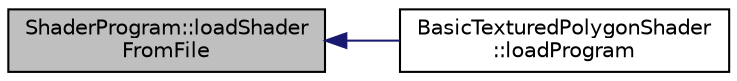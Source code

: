 digraph "ShaderProgram::loadShaderFromFile"
{
  edge [fontname="Helvetica",fontsize="10",labelfontname="Helvetica",labelfontsize="10"];
  node [fontname="Helvetica",fontsize="10",shape=record];
  rankdir="LR";
  Node1 [label="ShaderProgram::loadShader\lFromFile",height=0.2,width=0.4,color="black", fillcolor="grey75", style="filled", fontcolor="black"];
  Node1 -> Node2 [dir="back",color="midnightblue",fontsize="10",style="solid",fontname="Helvetica"];
  Node2 [label="BasicTexturedPolygonShader\l::loadProgram",height=0.2,width=0.4,color="black", fillcolor="white", style="filled",URL="$class_basic_textured_polygon_shader.html#a96372bf0373a1b0a98f65bd38f1842c5"];
}
